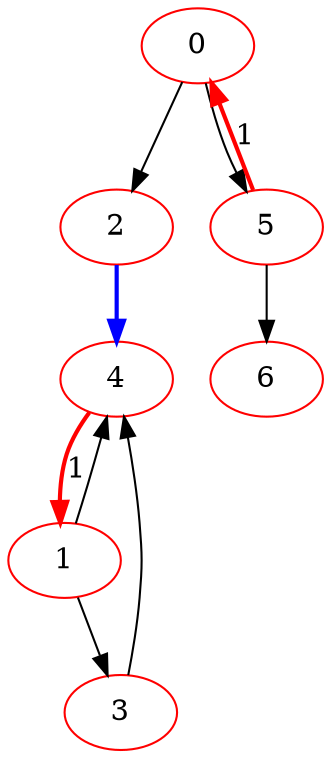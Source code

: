 digraph LoadConst { 
{
0 [color=red ];

1 [color=red ];

2 [color=red ];

3 [color=red ];

4 [color=red ];

5 [color=red ];

6 [color=red ];
5 -> 0 [style=bold, color=red, label=1] 
4 -> 1 [style=bold, color=red, label=1] 
0 -> 2
1 -> 3
2 -> 4 [style=bold, color=blue ]
3 -> 4
1 -> 4
0 -> 5
5 -> 6

}

}